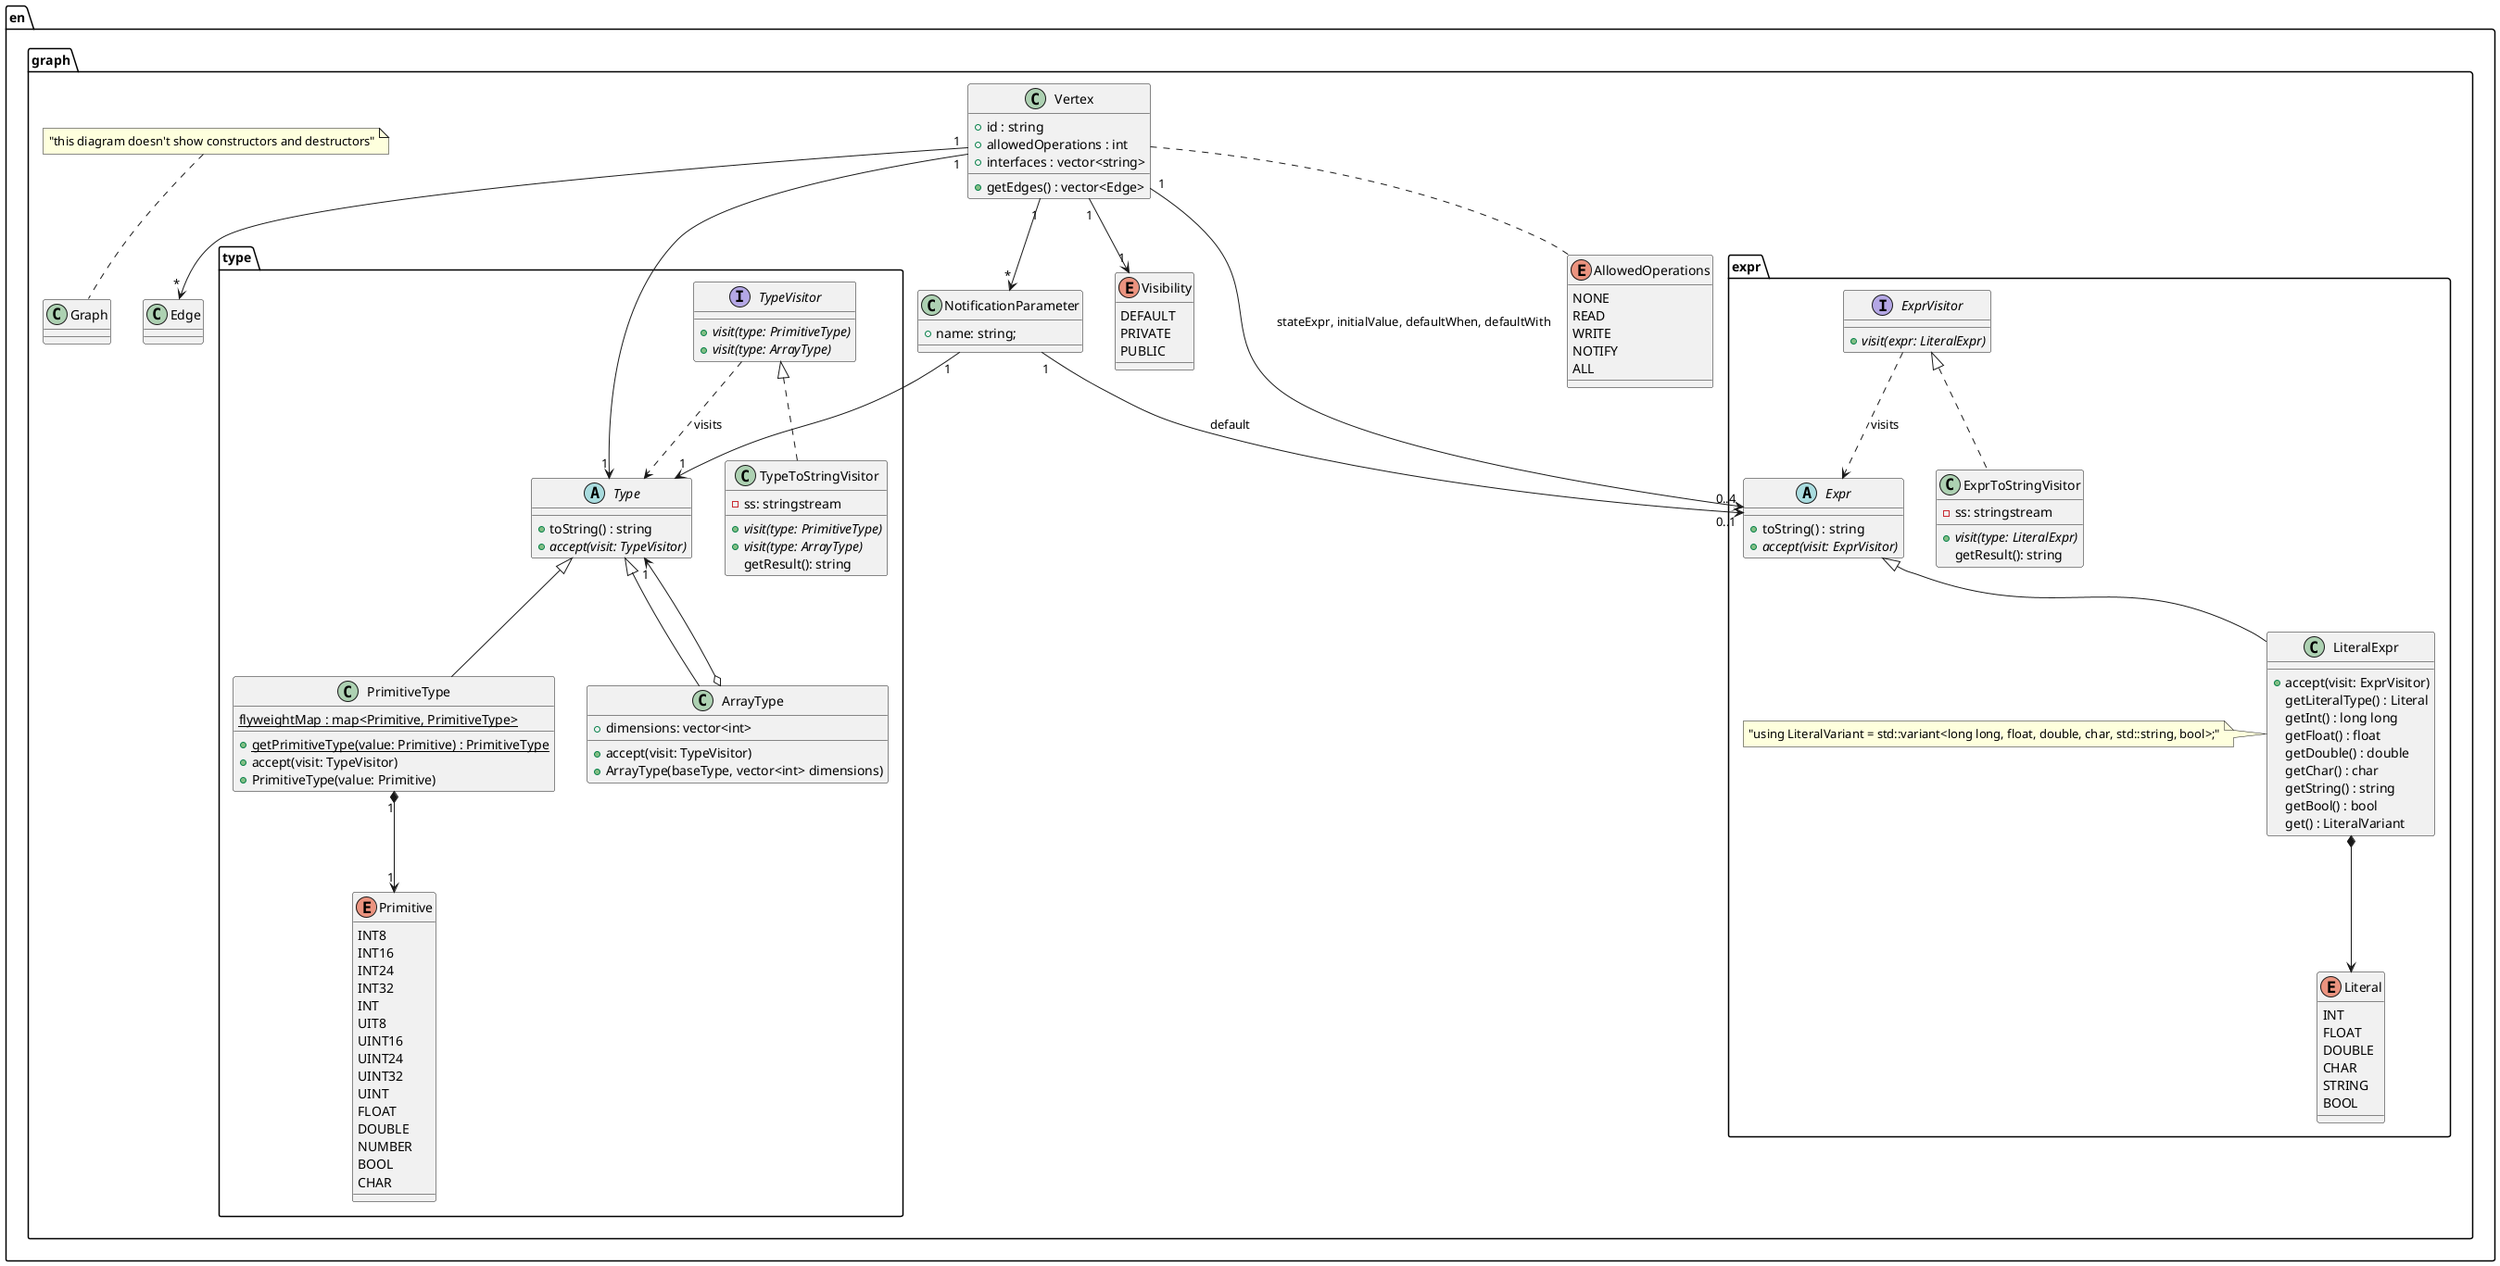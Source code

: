 @startuml "class"

package en {

  package graph {

    package type {
      abstract class Type {
        + toString() : string
        {abstract} + accept(visit: TypeVisitor)
      }

      class PrimitiveType extends Type {
        {static} flyweightMap : map<Primitive, PrimitiveType>
        {static} + getPrimitiveType(value: Primitive) : PrimitiveType
        + accept(visit: TypeVisitor)
        + PrimitiveType(value: Primitive)
      }

      PrimitiveType "1" *--> "1" Primitive

      enum Primitive {
        INT8
        INT16
        INT24
        INT32
        INT
        UIT8
        UINT16
        UINT24
        UINT32
        UINT
        FLOAT
        DOUBLE
        NUMBER
        BOOL
        CHAR
      }

      class ArrayType extends Type {
        + dimensions: vector<int>
        + accept(visit: TypeVisitor)
        + ArrayType(baseType, vector<int> dimensions)
      }

      ArrayType o--> "1" Type

      interface TypeVisitor {
        {abstract} + visit(type: PrimitiveType)
        {abstract} + visit(type: ArrayType)
      }

      TypeVisitor ..> Type : visits

      class TypeToStringVisitor implements TypeVisitor {
        - ss: stringstream
        {abstract} + visit(type: PrimitiveType)
        {abstract} + visit(type: ArrayType)
        getResult(): string
      }

    }

    package expr {
      abstract class Expr {
        +toString() : string
        {abstract} + accept(visit: ExprVisitor)
      }

      enum Literal {
        INT
        FLOAT
        DOUBLE
        CHAR
        STRING
        BOOL
      }


      class LiteralExpr extends Expr {
        + accept(visit: ExprVisitor)
        getLiteralType() : Literal
        getInt() : long long
        getFloat() : float
        getDouble() : double
        getChar() : char
        getString() : string
        getBool() : bool
        get() : LiteralVariant
      }

      LiteralExpr *--> Literal

      note left of LiteralExpr : "using LiteralVariant = std::variant<long long, float, double, char, std::string, bool>;"

      interface ExprVisitor {
        {abstract} + visit(expr: LiteralExpr)
      }

      ExprVisitor ..> Expr : visits

      class ExprToStringVisitor implements ExprVisitor {
        - ss: stringstream
        {abstract} + visit(type: LiteralExpr)
        getResult(): string
      }

    }

    enum Visibility
    {
      DEFAULT
      PRIVATE
      PUBLIC
    }

    class Graph

    enum AllowedOperations
    {
      NONE
      READ
      WRITE
      NOTIFY
      ALL
    }

    class Vertex {
      + id : string
      + allowedOperations : int
      + interfaces : vector<string>
      + getEdges() : vector<Edge>
    }

    Vertex "1" --> "1" Visibility
    Vertex "1" --> "1" type.Type
    Vertex "1" --> "*" NotificationParameter
    Vertex "1" --> "0..4" expr.Expr : stateExpr, initialValue, defaultWhen, defaultWith
    Vertex "1" --> "*" Edge
    Vertex .. AllowedOperations

    class Edge

    class NotificationParameter
    {
      + name: string;
    }

    NotificationParameter "1" --> "1" Type
    NotificationParameter "1" --> "0..1" Expr : default

    note top of Graph : "this diagram doesn't show constructors and destructors"
  }
}
@enduml
